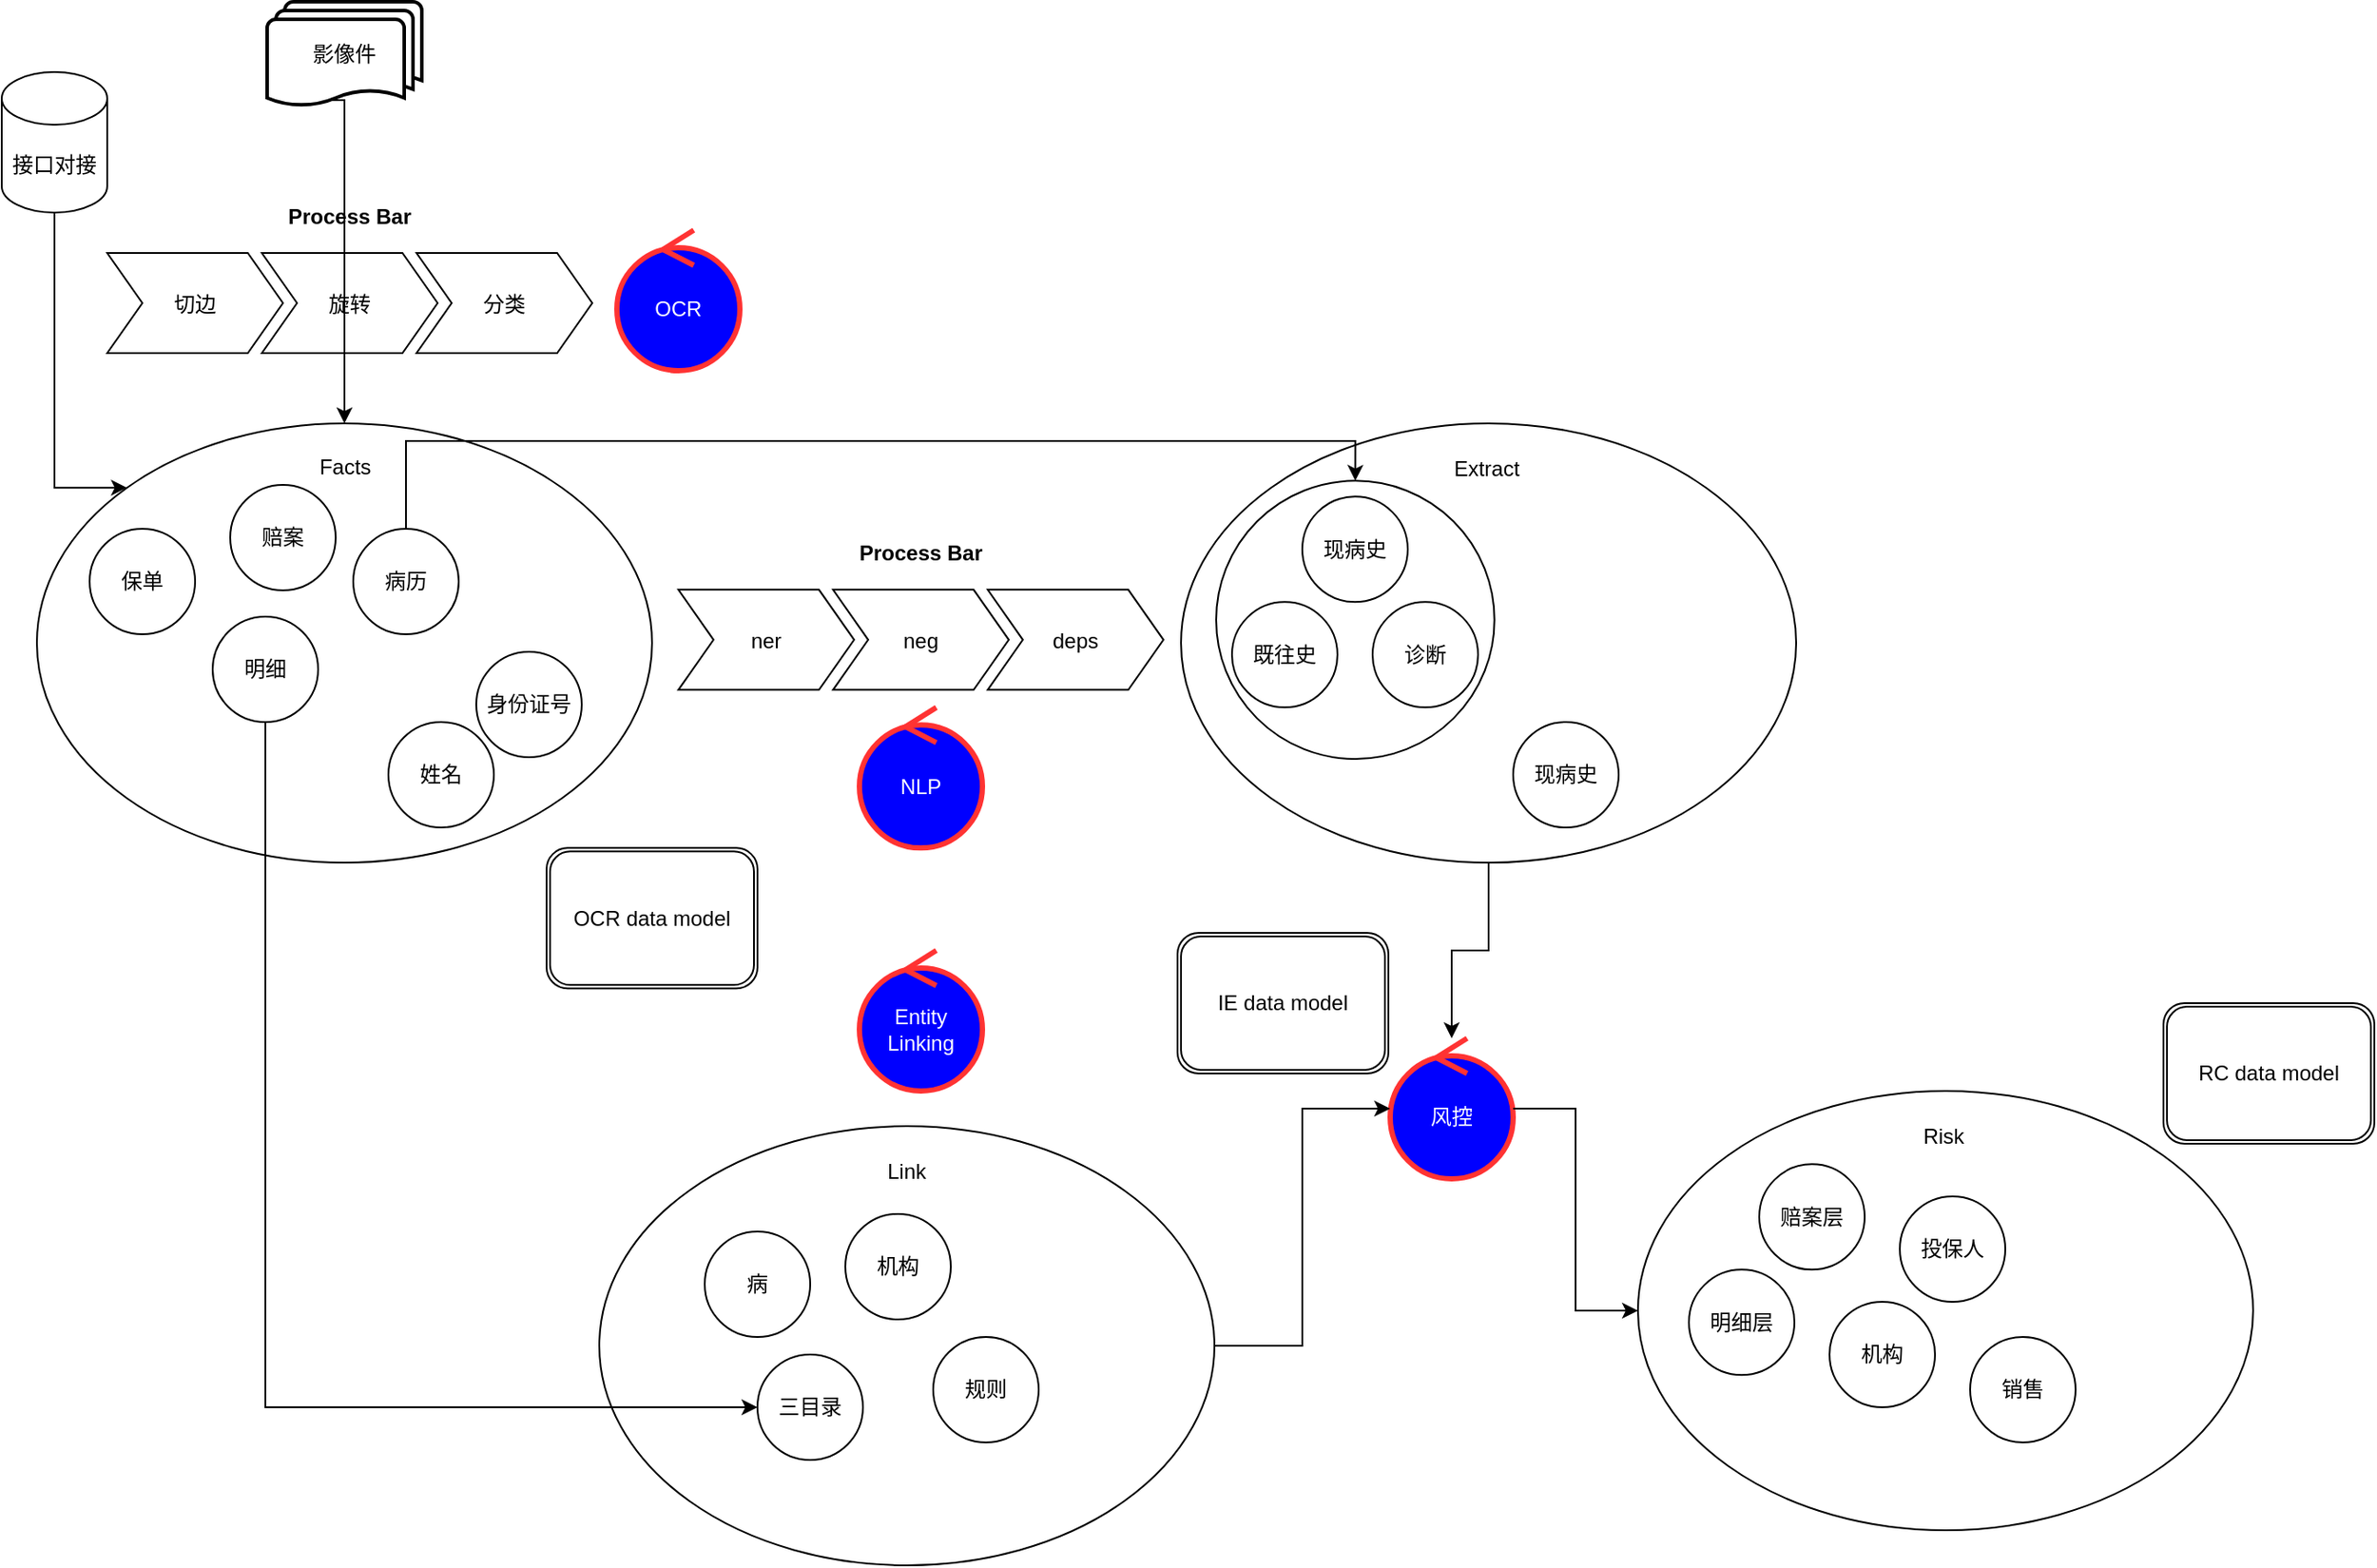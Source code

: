 <mxfile version="14.6.10" type="github">
  <diagram id="g7nmf-FaKMw0j1lxo3OD" name="Page-1">
    <mxGraphModel dx="1318" dy="875" grid="1" gridSize="10" guides="1" tooltips="1" connect="1" arrows="1" fold="1" page="1" pageScale="1" pageWidth="850" pageHeight="1100" math="0" shadow="0">
      <root>
        <mxCell id="0" />
        <mxCell id="1" parent="0" />
        <mxCell id="I269blWbNcy9UO4Hvc6d-14" value="" style="ellipse;whiteSpace=wrap;html=1;" vertex="1" parent="1">
          <mxGeometry x="130" y="340" width="350" height="250" as="geometry" />
        </mxCell>
        <mxCell id="I269blWbNcy9UO4Hvc6d-13" value="保单" style="ellipse;whiteSpace=wrap;html=1;aspect=fixed;" vertex="1" parent="1">
          <mxGeometry x="160" y="400" width="60" height="60" as="geometry" />
        </mxCell>
        <mxCell id="I269blWbNcy9UO4Hvc6d-15" value="Facts" style="text;html=1;strokeColor=none;fillColor=none;align=center;verticalAlign=middle;whiteSpace=wrap;rounded=0;" vertex="1" parent="1">
          <mxGeometry x="267.5" y="350" width="75" height="30" as="geometry" />
        </mxCell>
        <mxCell id="I269blWbNcy9UO4Hvc6d-17" value="赔案" style="ellipse;whiteSpace=wrap;html=1;aspect=fixed;" vertex="1" parent="1">
          <mxGeometry x="240" y="375" width="60" height="60" as="geometry" />
        </mxCell>
        <mxCell id="I269blWbNcy9UO4Hvc6d-18" value="病历" style="ellipse;whiteSpace=wrap;html=1;aspect=fixed;" vertex="1" parent="1">
          <mxGeometry x="310" y="400" width="60" height="60" as="geometry" />
        </mxCell>
        <mxCell id="I269blWbNcy9UO4Hvc6d-19" value="明细" style="ellipse;whiteSpace=wrap;html=1;aspect=fixed;" vertex="1" parent="1">
          <mxGeometry x="230" y="450" width="60" height="60" as="geometry" />
        </mxCell>
        <mxCell id="I269blWbNcy9UO4Hvc6d-20" value="接口对接" style="shape=cylinder3;whiteSpace=wrap;html=1;boundedLbl=1;backgroundOutline=1;size=15;" vertex="1" parent="1">
          <mxGeometry x="110" y="140" width="60" height="80" as="geometry" />
        </mxCell>
        <mxCell id="I269blWbNcy9UO4Hvc6d-22" value="影像件" style="strokeWidth=2;html=1;shape=mxgraph.flowchart.multi-document;whiteSpace=wrap;" vertex="1" parent="1">
          <mxGeometry x="261" y="100" width="88" height="60" as="geometry" />
        </mxCell>
        <mxCell id="I269blWbNcy9UO4Hvc6d-23" value="Process Bar" style="swimlane;childLayout=stackLayout;horizontal=1;fillColor=none;horizontalStack=1;resizeParent=1;resizeParentMax=0;resizeLast=0;collapsible=0;strokeColor=none;stackBorder=10;stackSpacing=-12;resizable=1;align=center;points=[];fontColor=#000000;" vertex="1" parent="1">
          <mxGeometry x="160" y="210" width="296" height="100" as="geometry" />
        </mxCell>
        <mxCell id="I269blWbNcy9UO4Hvc6d-24" value="切边" style="shape=step;perimeter=stepPerimeter;fixedSize=1;points=[];" vertex="1" parent="I269blWbNcy9UO4Hvc6d-23">
          <mxGeometry x="10" y="33" width="100" height="57" as="geometry" />
        </mxCell>
        <mxCell id="I269blWbNcy9UO4Hvc6d-25" value="旋转" style="shape=step;perimeter=stepPerimeter;fixedSize=1;points=[];" vertex="1" parent="I269blWbNcy9UO4Hvc6d-23">
          <mxGeometry x="98" y="33" width="100" height="57" as="geometry" />
        </mxCell>
        <mxCell id="I269blWbNcy9UO4Hvc6d-26" value="分类" style="shape=step;perimeter=stepPerimeter;fixedSize=1;points=[];" vertex="1" parent="I269blWbNcy9UO4Hvc6d-23">
          <mxGeometry x="186" y="33" width="100" height="57" as="geometry" />
        </mxCell>
        <mxCell id="I269blWbNcy9UO4Hvc6d-27" value="" style="edgeStyle=segmentEdgeStyle;endArrow=classic;html=1;rounded=0;exitX=0.5;exitY=1;exitDx=0;exitDy=0;exitPerimeter=0;entryX=0;entryY=0;entryDx=0;entryDy=0;" edge="1" parent="1" source="I269blWbNcy9UO4Hvc6d-20" target="I269blWbNcy9UO4Hvc6d-14">
          <mxGeometry width="50" height="50" relative="1" as="geometry">
            <mxPoint x="160" y="280" as="sourcePoint" />
            <mxPoint x="100" y="280" as="targetPoint" />
            <Array as="points">
              <mxPoint x="140" y="377" />
            </Array>
          </mxGeometry>
        </mxCell>
        <mxCell id="I269blWbNcy9UO4Hvc6d-28" value="" style="edgeStyle=segmentEdgeStyle;endArrow=classic;html=1;rounded=0;entryX=0.5;entryY=0;entryDx=0;entryDy=0;exitX=0.42;exitY=0.933;exitDx=0;exitDy=0;exitPerimeter=0;" edge="1" parent="1" source="I269blWbNcy9UO4Hvc6d-22" target="I269blWbNcy9UO4Hvc6d-14">
          <mxGeometry width="50" height="50" relative="1" as="geometry">
            <mxPoint x="201" y="230" as="sourcePoint" />
            <mxPoint x="211.759" y="395.398" as="targetPoint" />
            <Array as="points">
              <mxPoint x="305" y="156" />
            </Array>
          </mxGeometry>
        </mxCell>
        <mxCell id="I269blWbNcy9UO4Hvc6d-31" value="" style="group" vertex="1" connectable="0" parent="1">
          <mxGeometry x="780" y="340" width="350" height="250" as="geometry" />
        </mxCell>
        <mxCell id="I269blWbNcy9UO4Hvc6d-16" value="" style="ellipse;whiteSpace=wrap;html=1;" vertex="1" parent="I269blWbNcy9UO4Hvc6d-31">
          <mxGeometry x="1" width="350" height="250.0" as="geometry" />
        </mxCell>
        <mxCell id="I269blWbNcy9UO4Hvc6d-29" value="Extract" style="text;html=1;strokeColor=none;fillColor=none;align=center;verticalAlign=middle;whiteSpace=wrap;rounded=0;" vertex="1" parent="I269blWbNcy9UO4Hvc6d-31">
          <mxGeometry x="120" y="10.42" width="110" height="31.25" as="geometry" />
        </mxCell>
        <mxCell id="I269blWbNcy9UO4Hvc6d-51" value="" style="ellipse;whiteSpace=wrap;html=1;aspect=fixed;" vertex="1" parent="I269blWbNcy9UO4Hvc6d-31">
          <mxGeometry x="21" y="32.67" width="158.33" height="158.33" as="geometry" />
        </mxCell>
        <mxCell id="I269blWbNcy9UO4Hvc6d-32" value="现病史" style="ellipse;whiteSpace=wrap;html=1;aspect=fixed;" vertex="1" parent="I269blWbNcy9UO4Hvc6d-31">
          <mxGeometry x="70" y="41.67" width="60" height="60" as="geometry" />
        </mxCell>
        <mxCell id="I269blWbNcy9UO4Hvc6d-43" value="诊断" style="ellipse;whiteSpace=wrap;html=1;aspect=fixed;" vertex="1" parent="I269blWbNcy9UO4Hvc6d-31">
          <mxGeometry x="110" y="101.67" width="60" height="60" as="geometry" />
        </mxCell>
        <mxCell id="I269blWbNcy9UO4Hvc6d-33" value="既往史" style="ellipse;whiteSpace=wrap;html=1;aspect=fixed;" vertex="1" parent="I269blWbNcy9UO4Hvc6d-31">
          <mxGeometry x="30" y="101.67" width="60" height="60" as="geometry" />
        </mxCell>
        <mxCell id="I269blWbNcy9UO4Hvc6d-34" value="现病史" style="ellipse;whiteSpace=wrap;html=1;aspect=fixed;" vertex="1" parent="I269blWbNcy9UO4Hvc6d-31">
          <mxGeometry x="190" y="170" width="60" height="60" as="geometry" />
        </mxCell>
        <mxCell id="I269blWbNcy9UO4Hvc6d-44" value="身份证号" style="ellipse;whiteSpace=wrap;html=1;aspect=fixed;" vertex="1" parent="1">
          <mxGeometry x="380" y="470" width="60" height="60" as="geometry" />
        </mxCell>
        <mxCell id="I269blWbNcy9UO4Hvc6d-45" value="姓名" style="ellipse;whiteSpace=wrap;html=1;aspect=fixed;" vertex="1" parent="1">
          <mxGeometry x="330" y="510" width="60" height="60" as="geometry" />
        </mxCell>
        <mxCell id="I269blWbNcy9UO4Hvc6d-53" value="Process Bar" style="swimlane;childLayout=stackLayout;horizontal=1;fillColor=none;horizontalStack=1;resizeParent=1;resizeParentMax=0;resizeLast=0;collapsible=0;strokeColor=none;stackBorder=10;stackSpacing=-12;resizable=1;align=center;points=[];fontColor=#000000;" vertex="1" parent="1">
          <mxGeometry x="485" y="401.67" width="296" height="100" as="geometry" />
        </mxCell>
        <mxCell id="I269blWbNcy9UO4Hvc6d-54" value="ner" style="shape=step;perimeter=stepPerimeter;fixedSize=1;points=[];" vertex="1" parent="I269blWbNcy9UO4Hvc6d-53">
          <mxGeometry x="10" y="33" width="100" height="57" as="geometry" />
        </mxCell>
        <mxCell id="I269blWbNcy9UO4Hvc6d-55" value="neg" style="shape=step;perimeter=stepPerimeter;fixedSize=1;points=[];" vertex="1" parent="I269blWbNcy9UO4Hvc6d-53">
          <mxGeometry x="98" y="33" width="100" height="57" as="geometry" />
        </mxCell>
        <mxCell id="I269blWbNcy9UO4Hvc6d-56" value="deps" style="shape=step;perimeter=stepPerimeter;fixedSize=1;points=[];" vertex="1" parent="I269blWbNcy9UO4Hvc6d-53">
          <mxGeometry x="186" y="33" width="100" height="57" as="geometry" />
        </mxCell>
        <mxCell id="I269blWbNcy9UO4Hvc6d-58" value="" style="group" vertex="1" connectable="0" parent="1">
          <mxGeometry x="450" y="740" width="350" height="250" as="geometry" />
        </mxCell>
        <mxCell id="I269blWbNcy9UO4Hvc6d-35" value="" style="ellipse;whiteSpace=wrap;html=1;" vertex="1" parent="I269blWbNcy9UO4Hvc6d-58">
          <mxGeometry width="350" height="250.0" as="geometry" />
        </mxCell>
        <mxCell id="I269blWbNcy9UO4Hvc6d-36" value="Link" style="text;html=1;strokeColor=none;fillColor=none;align=center;verticalAlign=middle;whiteSpace=wrap;rounded=0;" vertex="1" parent="I269blWbNcy9UO4Hvc6d-58">
          <mxGeometry x="120" y="10" width="110" height="31.25" as="geometry" />
        </mxCell>
        <mxCell id="I269blWbNcy9UO4Hvc6d-46" value="病" style="ellipse;whiteSpace=wrap;html=1;aspect=fixed;" vertex="1" parent="I269blWbNcy9UO4Hvc6d-58">
          <mxGeometry x="60" y="60" width="60" height="60" as="geometry" />
        </mxCell>
        <mxCell id="I269blWbNcy9UO4Hvc6d-47" value="三目录" style="ellipse;whiteSpace=wrap;html=1;aspect=fixed;" vertex="1" parent="I269blWbNcy9UO4Hvc6d-58">
          <mxGeometry x="90" y="130" width="60" height="60" as="geometry" />
        </mxCell>
        <mxCell id="I269blWbNcy9UO4Hvc6d-48" value="机构" style="ellipse;whiteSpace=wrap;html=1;aspect=fixed;" vertex="1" parent="I269blWbNcy9UO4Hvc6d-58">
          <mxGeometry x="140" y="50" width="60" height="60" as="geometry" />
        </mxCell>
        <mxCell id="I269blWbNcy9UO4Hvc6d-49" value="规则" style="ellipse;whiteSpace=wrap;html=1;aspect=fixed;" vertex="1" parent="I269blWbNcy9UO4Hvc6d-58">
          <mxGeometry x="190" y="120" width="60" height="60" as="geometry" />
        </mxCell>
        <mxCell id="I269blWbNcy9UO4Hvc6d-59" value="NLP" style="ellipse;shape=umlControl;whiteSpace=wrap;html=1;fontColor=#FFFFFF;fillColor=#0000FF;strokeColor=#FF3333;strokeWidth=3;" vertex="1" parent="1">
          <mxGeometry x="598" y="501.67" width="70" height="80" as="geometry" />
        </mxCell>
        <mxCell id="I269blWbNcy9UO4Hvc6d-60" value="OCR" style="ellipse;shape=umlControl;whiteSpace=wrap;html=1;fillColor=#0000FF;fontColor=#FFFFFF;strokeColor=#FF3333;strokeWidth=3;" vertex="1" parent="1">
          <mxGeometry x="460" y="230.0" width="70" height="80" as="geometry" />
        </mxCell>
        <mxCell id="I269blWbNcy9UO4Hvc6d-61" value="Entity Linking" style="ellipse;shape=umlControl;whiteSpace=wrap;html=1;fontColor=#FFFFFF;fillColor=#0000FF;strokeColor=#FF3333;strokeWidth=3;" vertex="1" parent="1">
          <mxGeometry x="598" y="640" width="70" height="80" as="geometry" />
        </mxCell>
        <mxCell id="I269blWbNcy9UO4Hvc6d-62" value="" style="edgeStyle=segmentEdgeStyle;endArrow=classic;html=1;rounded=0;entryX=0.5;entryY=0;entryDx=0;entryDy=0;exitX=0.5;exitY=0;exitDx=0;exitDy=0;" edge="1" parent="1" source="I269blWbNcy9UO4Hvc6d-18" target="I269blWbNcy9UO4Hvc6d-51">
          <mxGeometry width="50" height="50" relative="1" as="geometry">
            <mxPoint x="307.96" y="165.98" as="sourcePoint" />
            <mxPoint x="580" y="340" as="targetPoint" />
            <Array as="points">
              <mxPoint x="340" y="350" />
              <mxPoint x="880" y="350" />
            </Array>
          </mxGeometry>
        </mxCell>
        <mxCell id="I269blWbNcy9UO4Hvc6d-63" value="" style="edgeStyle=elbowEdgeStyle;elbow=horizontal;endArrow=classic;html=1;rounded=0;exitX=0.5;exitY=1;exitDx=0;exitDy=0;entryX=0;entryY=0.5;entryDx=0;entryDy=0;" edge="1" parent="1" source="I269blWbNcy9UO4Hvc6d-19" target="I269blWbNcy9UO4Hvc6d-47">
          <mxGeometry width="50" height="50" relative="1" as="geometry">
            <mxPoint x="610" y="590" as="sourcePoint" />
            <mxPoint x="660" y="540" as="targetPoint" />
            <Array as="points">
              <mxPoint x="260" y="710" />
            </Array>
          </mxGeometry>
        </mxCell>
        <mxCell id="I269blWbNcy9UO4Hvc6d-64" value="" style="group" vertex="1" connectable="0" parent="1">
          <mxGeometry x="1040" y="720" width="350" height="250" as="geometry" />
        </mxCell>
        <mxCell id="I269blWbNcy9UO4Hvc6d-65" value="" style="ellipse;whiteSpace=wrap;html=1;" vertex="1" parent="I269blWbNcy9UO4Hvc6d-64">
          <mxGeometry x="1" width="350" height="250.0" as="geometry" />
        </mxCell>
        <mxCell id="I269blWbNcy9UO4Hvc6d-66" value="Risk" style="text;html=1;strokeColor=none;fillColor=none;align=center;verticalAlign=middle;whiteSpace=wrap;rounded=0;" vertex="1" parent="I269blWbNcy9UO4Hvc6d-64">
          <mxGeometry x="120" y="10.42" width="110" height="31.25" as="geometry" />
        </mxCell>
        <mxCell id="I269blWbNcy9UO4Hvc6d-68" value="赔案层" style="ellipse;whiteSpace=wrap;html=1;aspect=fixed;" vertex="1" parent="I269blWbNcy9UO4Hvc6d-64">
          <mxGeometry x="70" y="41.67" width="60" height="60" as="geometry" />
        </mxCell>
        <mxCell id="I269blWbNcy9UO4Hvc6d-70" value="明细层" style="ellipse;whiteSpace=wrap;html=1;aspect=fixed;" vertex="1" parent="I269blWbNcy9UO4Hvc6d-64">
          <mxGeometry x="30" y="101.67" width="60" height="60" as="geometry" />
        </mxCell>
        <mxCell id="I269blWbNcy9UO4Hvc6d-71" value="机构" style="ellipse;whiteSpace=wrap;html=1;aspect=fixed;" vertex="1" parent="I269blWbNcy9UO4Hvc6d-64">
          <mxGeometry x="110" y="120" width="60" height="60" as="geometry" />
        </mxCell>
        <mxCell id="I269blWbNcy9UO4Hvc6d-75" value="投保人" style="ellipse;whiteSpace=wrap;html=1;aspect=fixed;" vertex="1" parent="I269blWbNcy9UO4Hvc6d-64">
          <mxGeometry x="150" y="60" width="60" height="60" as="geometry" />
        </mxCell>
        <mxCell id="I269blWbNcy9UO4Hvc6d-76" value="销售" style="ellipse;whiteSpace=wrap;html=1;aspect=fixed;" vertex="1" parent="I269blWbNcy9UO4Hvc6d-64">
          <mxGeometry x="190" y="140" width="60" height="60" as="geometry" />
        </mxCell>
        <mxCell id="I269blWbNcy9UO4Hvc6d-72" value="风控" style="ellipse;shape=umlControl;whiteSpace=wrap;html=1;fontColor=#FFFFFF;fillColor=#0000FF;strokeColor=#FF3333;strokeWidth=3;" vertex="1" parent="1">
          <mxGeometry x="900" y="690" width="70" height="80" as="geometry" />
        </mxCell>
        <mxCell id="I269blWbNcy9UO4Hvc6d-73" value="" style="edgeStyle=elbowEdgeStyle;elbow=horizontal;endArrow=classic;html=1;rounded=0;fontColor=#FFFFFF;exitX=1;exitY=0.5;exitDx=0;exitDy=0;" edge="1" parent="1" source="I269blWbNcy9UO4Hvc6d-35" target="I269blWbNcy9UO4Hvc6d-72">
          <mxGeometry width="50" height="50" relative="1" as="geometry">
            <mxPoint x="970" y="660" as="sourcePoint" />
            <mxPoint x="1020" y="610" as="targetPoint" />
          </mxGeometry>
        </mxCell>
        <mxCell id="I269blWbNcy9UO4Hvc6d-77" value="" style="edgeStyle=elbowEdgeStyle;elbow=vertical;endArrow=classic;html=1;rounded=0;fontColor=#FFFFFF;exitX=0.5;exitY=1;exitDx=0;exitDy=0;" edge="1" parent="1" source="I269blWbNcy9UO4Hvc6d-16" target="I269blWbNcy9UO4Hvc6d-72">
          <mxGeometry width="50" height="50" relative="1" as="geometry">
            <mxPoint x="940" y="620" as="sourcePoint" />
            <mxPoint x="770" y="610" as="targetPoint" />
          </mxGeometry>
        </mxCell>
        <mxCell id="I269blWbNcy9UO4Hvc6d-78" value="" style="edgeStyle=elbowEdgeStyle;elbow=horizontal;endArrow=classic;html=1;rounded=0;fontColor=#FFFFFF;" edge="1" parent="1" source="I269blWbNcy9UO4Hvc6d-72" target="I269blWbNcy9UO4Hvc6d-65">
          <mxGeometry width="50" height="50" relative="1" as="geometry">
            <mxPoint x="840" y="640" as="sourcePoint" />
            <mxPoint x="890" y="590" as="targetPoint" />
          </mxGeometry>
        </mxCell>
        <mxCell id="I269blWbNcy9UO4Hvc6d-79" value="&lt;font color=&quot;#000000&quot;&gt;OCR data model&lt;/font&gt;" style="shape=ext;double=1;rounded=1;whiteSpace=wrap;html=1;fontColor=#FFFFFF;strokeWidth=1;fillColor=#FFFFFF;" vertex="1" parent="1">
          <mxGeometry x="420" y="581.67" width="120" height="80" as="geometry" />
        </mxCell>
        <mxCell id="I269blWbNcy9UO4Hvc6d-80" value="&lt;font color=&quot;#000000&quot;&gt;IE data model&lt;/font&gt;" style="shape=ext;double=1;rounded=1;whiteSpace=wrap;html=1;fontColor=#FFFFFF;strokeWidth=1;fillColor=#FFFFFF;" vertex="1" parent="1">
          <mxGeometry x="779" y="630.0" width="120" height="80" as="geometry" />
        </mxCell>
        <mxCell id="I269blWbNcy9UO4Hvc6d-81" value="&lt;font color=&quot;#000000&quot;&gt;RC data model&lt;/font&gt;" style="shape=ext;double=1;rounded=1;whiteSpace=wrap;html=1;fontColor=#FFFFFF;strokeWidth=1;fillColor=#FFFFFF;" vertex="1" parent="1">
          <mxGeometry x="1340" y="670.0" width="120" height="80" as="geometry" />
        </mxCell>
      </root>
    </mxGraphModel>
  </diagram>
</mxfile>
